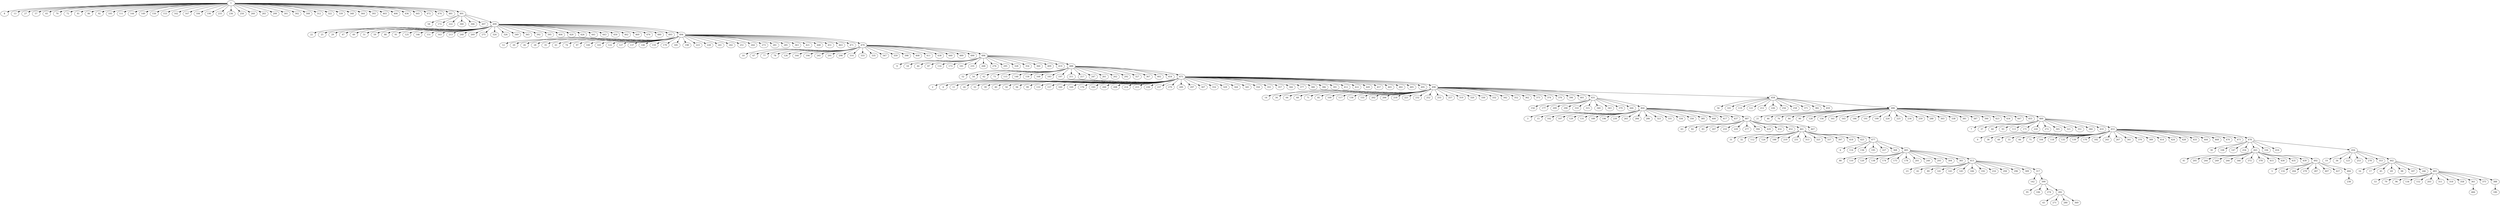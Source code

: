 digraph Geo_500_DFSIT {
1;8;13;27;57;65;70;72;81;86;92;105;111;144;149;150;153;162;167;184;190;233;236;250;260;283;299;301;302;308;312;322;339;348;364;393;403;406;436;445;472;474;481;491;58;172;222;300;306;497;499;22;25;29;47;49;51;59;88;91;125;146;151;163;213;248;269;275;324;326;349;365;392;395;404;420;426;441;443;450;462;469;476;480;493;494;12;20;26;28;35;61;74;97;100;103;122;127;137;140;159;179;185;198;223;228;241;242;251;264;273;281;285;363;421;448;451;463;471;479;10;67;77;78;126;164;194;245;291;298;314;333;335;347;359;398;408;411;438;440;489;490;496;9;18;44;87;116;173;181;235;268;276;295;328;354;360;409;419;488;52;54;62;73;115;148;158;168;183;197;211;217;247;261;262;292;327;367;402;454;475;2;4;11;24;33;39;40;50;94;99;133;157;160;169;176;193;200;208;214;215;230;237;270;289;297;307;316;329;344;345;350;355;357;366;377;380;386;391;412;422;449;457;465;482;485;495;498;14;34;64;68;71;85;109;117;130;155;202;206;218;221;232;252;255;257;319;320;330;332;342;352;362;373;374;376;396;401;431;458;56;101;119;121;212;226;256;258;371;382;459;486;21;46;76;84;90;128;156;161;165;186;191;199;224;225;234;259;288;303;338;381;387;390;423;434;447;455;460;7;37;60;93;113;171;220;272;305;321;351;384;410;453;0;38;48;55;66;75;104;118;135;139;170;182;243;267;341;370;389;414;424;428;433;444;468;470;473;478;30;108;147;254;263;336;416;456;19;36;123;253;278;353;442;16;17;45;69;98;187;246;483;53;79;96;134;152;203;311;318;358;361;375;388;180;466;41;205;244;249;266;346;372;378;415;430;435;439;492;5;132;204;279;287;407;427;484;238;154;177;209;290;310;315;340;343;379;446;464;3;15;102;107;129;131;189;196;239;265;284;286;323;331;334;356;385;400;417;437;487;63;82;83;207;210;229;277;394;429;432;452;461;467;31;32;112;124;188;219;231;313;325;337;397;418;425;477;6;114;136;195;227;368;405;80;110;120;138;174;175;178;201;240;293;304;383;413;23;42;89;141;143;145;166;192;216;294;296;309;317;142;399;95;106;274;282;43;271;280;369;1 -> 8;
1 -> 13;
1 -> 27;
1 -> 57;
1 -> 65;
1 -> 70;
1 -> 72;
1 -> 81;
1 -> 86;
1 -> 92;
1 -> 105;
1 -> 111;
1 -> 144;
1 -> 149;
1 -> 150;
1 -> 153;
1 -> 162;
1 -> 167;
1 -> 184;
1 -> 190;
1 -> 233;
1 -> 236;
1 -> 250;
1 -> 260;
1 -> 283;
1 -> 299;
1 -> 301;
1 -> 302;
1 -> 308;
1 -> 312;
1 -> 322;
1 -> 339;
1 -> 348;
1 -> 364;
1 -> 393;
1 -> 403;
1 -> 406;
1 -> 436;
1 -> 445;
1 -> 472;
1 -> 474;
1 -> 481;
1 -> 491;
491 -> 58;
491 -> 172;
491 -> 222;
491 -> 300;
491 -> 306;
491 -> 497;
491 -> 499;
499 -> 22;
499 -> 25;
499 -> 29;
499 -> 47;
499 -> 49;
499 -> 51;
499 -> 59;
499 -> 88;
499 -> 91;
499 -> 125;
499 -> 146;
499 -> 151;
499 -> 163;
499 -> 213;
499 -> 248;
499 -> 269;
499 -> 275;
499 -> 324;
499 -> 326;
499 -> 349;
499 -> 365;
499 -> 392;
499 -> 395;
499 -> 404;
499 -> 420;
499 -> 426;
499 -> 441;
499 -> 443;
499 -> 450;
499 -> 462;
499 -> 469;
499 -> 476;
499 -> 480;
499 -> 493;
499 -> 494;
494 -> 12;
494 -> 20;
494 -> 26;
494 -> 28;
494 -> 35;
494 -> 61;
494 -> 74;
494 -> 97;
494 -> 100;
494 -> 103;
494 -> 122;
494 -> 127;
494 -> 137;
494 -> 140;
494 -> 159;
494 -> 179;
494 -> 185;
494 -> 198;
494 -> 223;
494 -> 228;
494 -> 241;
494 -> 242;
494 -> 251;
494 -> 264;
494 -> 273;
494 -> 281;
494 -> 285;
494 -> 363;
494 -> 421;
494 -> 448;
494 -> 451;
494 -> 463;
494 -> 471;
494 -> 479;
479 -> 10;
479 -> 67;
479 -> 77;
479 -> 78;
479 -> 126;
479 -> 164;
479 -> 194;
479 -> 245;
479 -> 291;
479 -> 298;
479 -> 314;
479 -> 333;
479 -> 335;
479 -> 347;
479 -> 359;
479 -> 398;
479 -> 408;
479 -> 411;
479 -> 438;
479 -> 440;
479 -> 489;
479 -> 490;
479 -> 496;
496 -> 9;
496 -> 18;
496 -> 44;
496 -> 87;
496 -> 116;
496 -> 173;
496 -> 181;
496 -> 235;
496 -> 268;
496 -> 276;
496 -> 295;
496 -> 328;
496 -> 354;
496 -> 360;
496 -> 409;
496 -> 419;
496 -> 488;
488 -> 52;
488 -> 54;
488 -> 62;
488 -> 73;
488 -> 115;
488 -> 148;
488 -> 158;
488 -> 168;
488 -> 183;
488 -> 197;
488 -> 211;
488 -> 217;
488 -> 247;
488 -> 261;
488 -> 262;
488 -> 292;
488 -> 327;
488 -> 367;
488 -> 402;
488 -> 454;
488 -> 475;
475 -> 2;
475 -> 4;
475 -> 11;
475 -> 24;
475 -> 33;
475 -> 39;
475 -> 40;
475 -> 50;
475 -> 94;
475 -> 99;
475 -> 133;
475 -> 157;
475 -> 160;
475 -> 169;
475 -> 176;
475 -> 193;
475 -> 200;
475 -> 208;
475 -> 214;
475 -> 215;
475 -> 230;
475 -> 237;
475 -> 270;
475 -> 289;
475 -> 297;
475 -> 307;
475 -> 316;
475 -> 329;
475 -> 344;
475 -> 345;
475 -> 350;
475 -> 355;
475 -> 357;
475 -> 366;
475 -> 377;
475 -> 380;
475 -> 386;
475 -> 391;
475 -> 412;
475 -> 422;
475 -> 449;
475 -> 457;
475 -> 465;
475 -> 482;
475 -> 485;
475 -> 495;
475 -> 498;
498 -> 14;
498 -> 34;
498 -> 64;
498 -> 68;
498 -> 71;
498 -> 85;
498 -> 109;
498 -> 117;
498 -> 130;
498 -> 155;
498 -> 202;
498 -> 206;
498 -> 218;
498 -> 221;
498 -> 232;
498 -> 252;
498 -> 255;
498 -> 257;
498 -> 319;
498 -> 320;
498 -> 330;
498 -> 332;
498 -> 342;
498 -> 352;
498 -> 362;
498 -> 373;
498 -> 374;
498 -> 376;
498 -> 396;
498 -> 401;
498 -> 431;
498 -> 458;
458 -> 56;
458 -> 101;
458 -> 119;
458 -> 121;
458 -> 212;
458 -> 226;
458 -> 256;
458 -> 258;
458 -> 371;
458 -> 382;
458 -> 459;
458 -> 486;
486 -> 21;
486 -> 46;
486 -> 76;
486 -> 84;
486 -> 90;
486 -> 128;
486 -> 156;
486 -> 161;
486 -> 165;
486 -> 186;
486 -> 191;
486 -> 199;
486 -> 224;
486 -> 225;
486 -> 234;
486 -> 259;
486 -> 288;
486 -> 303;
486 -> 338;
486 -> 381;
486 -> 387;
486 -> 390;
486 -> 423;
486 -> 434;
486 -> 447;
486 -> 455;
486 -> 460;
460 -> 7;
460 -> 37;
460 -> 60;
460 -> 93;
460 -> 113;
460 -> 171;
460 -> 220;
460 -> 272;
460 -> 305;
460 -> 321;
460 -> 351;
460 -> 384;
460 -> 410;
460 -> 453;
453 -> 0;
453 -> 38;
453 -> 48;
453 -> 55;
453 -> 66;
453 -> 75;
453 -> 104;
453 -> 118;
453 -> 135;
453 -> 139;
453 -> 170;
453 -> 182;
453 -> 243;
453 -> 267;
453 -> 341;
453 -> 370;
453 -> 389;
453 -> 414;
453 -> 424;
453 -> 428;
453 -> 433;
453 -> 444;
453 -> 468;
453 -> 470;
453 -> 473;
453 -> 478;
478 -> 30;
478 -> 108;
478 -> 147;
478 -> 254;
478 -> 263;
478 -> 336;
478 -> 416;
478 -> 456;
456 -> 19;
456 -> 36;
456 -> 123;
456 -> 253;
456 -> 278;
456 -> 353;
456 -> 442;
442 -> 16;
442 -> 17;
442 -> 45;
442 -> 69;
442 -> 98;
442 -> 187;
442 -> 246;
442 -> 483;
483 -> 53;
483 -> 79;
483 -> 96;
483 -> 134;
483 -> 152;
483 -> 203;
483 -> 311;
483 -> 318;
483 -> 358;
483 -> 361;
483 -> 375;
483 -> 388;
388 -> 180;
361 -> 466;
263 -> 41;
263 -> 205;
263 -> 244;
263 -> 249;
263 -> 266;
263 -> 346;
263 -> 372;
263 -> 378;
263 -> 415;
263 -> 430;
263 -> 435;
263 -> 439;
263 -> 492;
492 -> 5;
492 -> 132;
492 -> 204;
492 -> 279;
492 -> 287;
492 -> 407;
492 -> 427;
492 -> 484;
484 -> 238;
431 -> 154;
431 -> 177;
431 -> 209;
431 -> 290;
431 -> 310;
431 -> 315;
431 -> 340;
431 -> 343;
431 -> 379;
431 -> 446;
431 -> 464;
464 -> 3;
464 -> 15;
464 -> 102;
464 -> 107;
464 -> 129;
464 -> 131;
464 -> 189;
464 -> 196;
464 -> 239;
464 -> 265;
464 -> 284;
464 -> 286;
464 -> 323;
464 -> 331;
464 -> 334;
464 -> 356;
464 -> 385;
464 -> 400;
464 -> 417;
464 -> 437;
464 -> 487;
487 -> 63;
487 -> 82;
487 -> 83;
487 -> 207;
487 -> 210;
487 -> 229;
487 -> 277;
487 -> 394;
487 -> 429;
487 -> 432;
487 -> 452;
487 -> 461;
487 -> 467;
461 -> 31;
461 -> 32;
461 -> 112;
461 -> 124;
461 -> 188;
461 -> 219;
461 -> 231;
461 -> 313;
461 -> 325;
461 -> 337;
461 -> 397;
461 -> 418;
461 -> 425;
461 -> 477;
477 -> 6;
477 -> 114;
477 -> 136;
477 -> 195;
477 -> 227;
477 -> 368;
477 -> 405;
405 -> 80;
405 -> 110;
405 -> 120;
405 -> 138;
405 -> 174;
405 -> 175;
405 -> 178;
405 -> 201;
405 -> 240;
405 -> 293;
405 -> 304;
405 -> 383;
405 -> 413;
413 -> 23;
413 -> 42;
413 -> 89;
413 -> 141;
413 -> 143;
413 -> 145;
413 -> 166;
413 -> 192;
413 -> 216;
413 -> 294;
413 -> 296;
413 -> 309;
413 -> 317;
317 -> 142;
317 -> 399;
399 -> 95;
399 -> 106;
399 -> 274;
399 -> 282;
282 -> 43;
282 -> 271;
282 -> 280;
282 -> 369;
}
